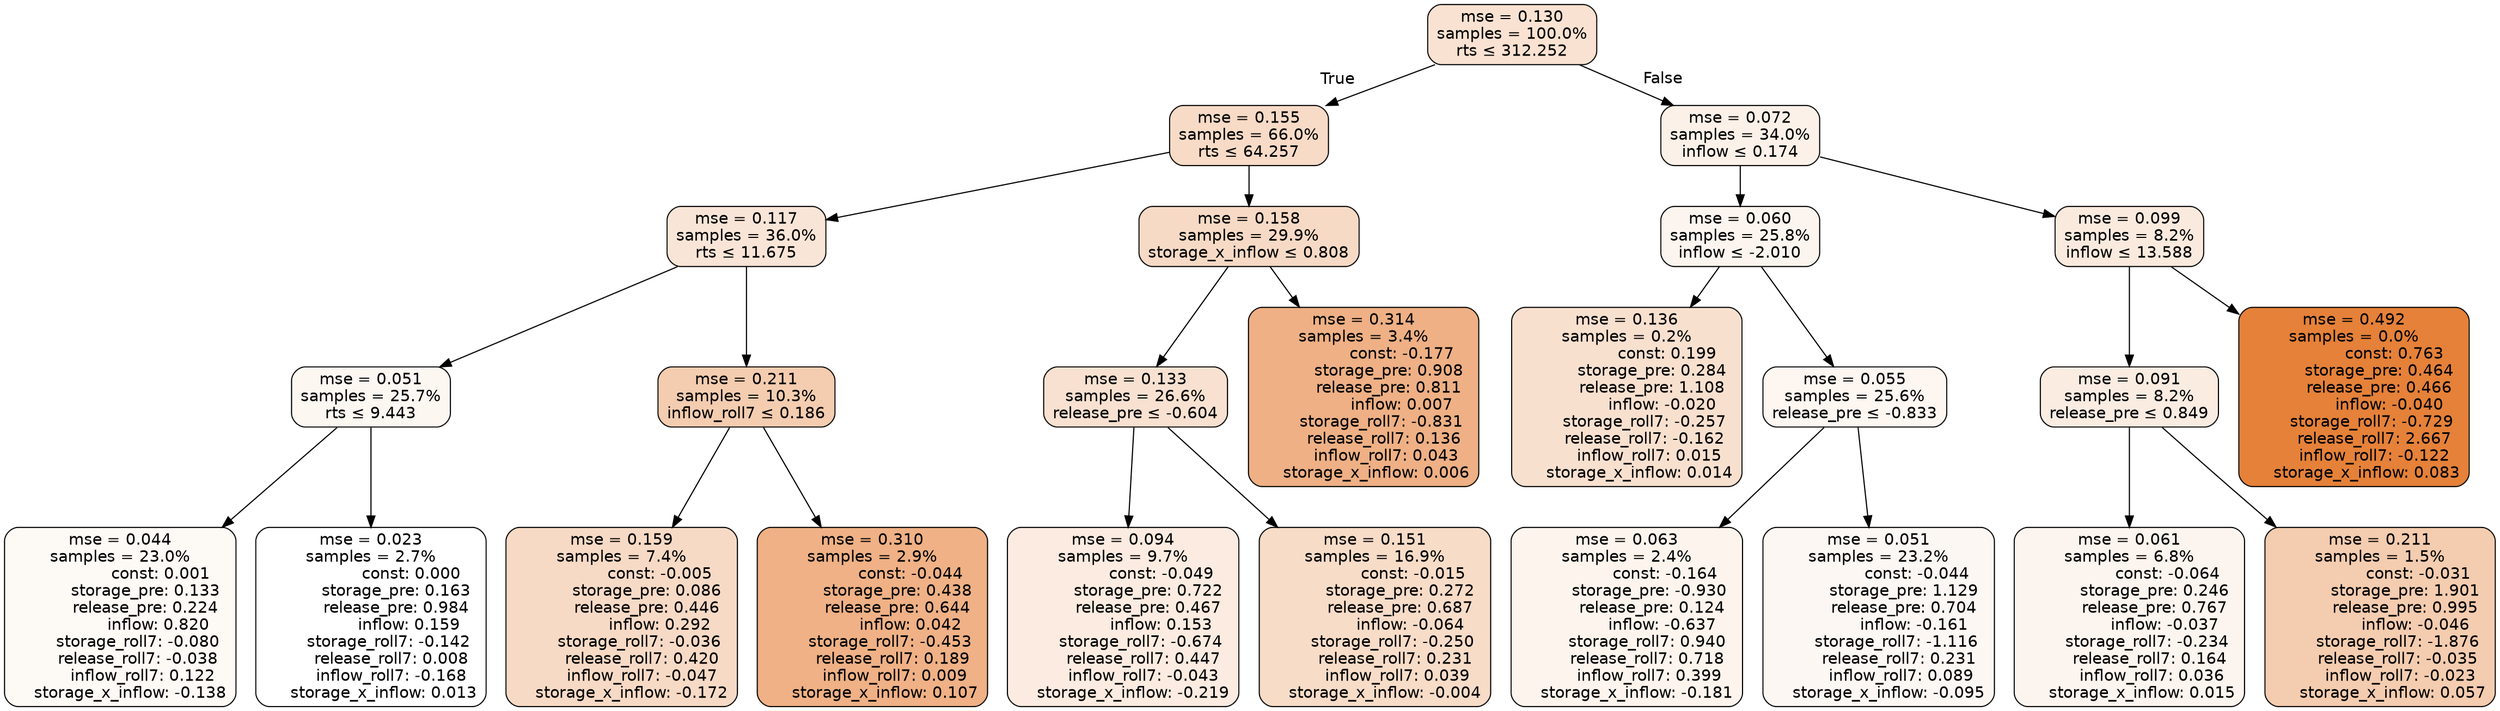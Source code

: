 digraph tree {
bgcolor="transparent"
node [shape=rectangle, style="filled, rounded", color="black", fontname=helvetica] ;
edge [fontname=helvetica] ;
	"0" [label="mse = 0.130
samples = 100.0%
rts &le; 312.252", fillcolor="#f9e2d1"]
	"1" [label="mse = 0.155
samples = 66.0%
rts &le; 64.257", fillcolor="#f7dbc7"]
	"2" [label="mse = 0.117
samples = 36.0%
rts &le; 11.675", fillcolor="#f9e5d7"]
	"3" [label="mse = 0.051
samples = 25.7%
rts &le; 9.443", fillcolor="#fdf7f2"]
	"4" [label="mse = 0.044
samples = 23.0%
                const: 0.001
          storage_pre: 0.133
          release_pre: 0.224
               inflow: 0.820
       storage_roll7: -0.080
       release_roll7: -0.038
         inflow_roll7: 0.122
    storage_x_inflow: -0.138", fillcolor="#fdf9f5"]
	"5" [label="mse = 0.023
samples = 2.7%
                const: 0.000
          storage_pre: 0.163
          release_pre: 0.984
               inflow: 0.159
       storage_roll7: -0.142
        release_roll7: 0.008
        inflow_roll7: -0.168
     storage_x_inflow: 0.013", fillcolor="#ffffff"]
	"6" [label="mse = 0.211
samples = 10.3%
inflow_roll7 &le; 0.186", fillcolor="#f4ccaf"]
	"7" [label="mse = 0.159
samples = 7.4%
               const: -0.005
          storage_pre: 0.086
          release_pre: 0.446
               inflow: 0.292
       storage_roll7: -0.036
        release_roll7: 0.420
        inflow_roll7: -0.047
    storage_x_inflow: -0.172", fillcolor="#f7dac5"]
	"8" [label="mse = 0.310
samples = 2.9%
               const: -0.044
          storage_pre: 0.438
          release_pre: 0.644
               inflow: 0.042
       storage_roll7: -0.453
        release_roll7: 0.189
         inflow_roll7: 0.009
     storage_x_inflow: 0.107", fillcolor="#efb185"]
	"9" [label="mse = 0.158
samples = 29.9%
storage_x_inflow &le; 0.808", fillcolor="#f7dac5"]
	"10" [label="mse = 0.133
samples = 26.6%
release_pre &le; -0.604", fillcolor="#f8e1d0"]
	"11" [label="mse = 0.094
samples = 9.7%
               const: -0.049
          storage_pre: 0.722
          release_pre: 0.467
               inflow: 0.153
       storage_roll7: -0.674
        release_roll7: 0.447
        inflow_roll7: -0.043
    storage_x_inflow: -0.219", fillcolor="#fbebe0"]
	"12" [label="mse = 0.151
samples = 16.9%
               const: -0.015
          storage_pre: 0.272
          release_pre: 0.687
              inflow: -0.064
       storage_roll7: -0.250
        release_roll7: 0.231
         inflow_roll7: 0.039
    storage_x_inflow: -0.004", fillcolor="#f7dcc8"]
	"13" [label="mse = 0.314
samples = 3.4%
               const: -0.177
          storage_pre: 0.908
          release_pre: 0.811
               inflow: 0.007
       storage_roll7: -0.831
        release_roll7: 0.136
         inflow_roll7: 0.043
     storage_x_inflow: 0.006", fillcolor="#eeb084"]
	"14" [label="mse = 0.072
samples = 34.0%
inflow &le; 0.174", fillcolor="#fcf1e9"]
	"15" [label="mse = 0.060
samples = 25.8%
inflow &le; -2.010", fillcolor="#fcf5ef"]
	"16" [label="mse = 0.136
samples = 0.2%
                const: 0.199
          storage_pre: 0.284
          release_pre: 1.108
              inflow: -0.020
       storage_roll7: -0.257
       release_roll7: -0.162
         inflow_roll7: 0.015
     storage_x_inflow: 0.014", fillcolor="#f8e0cf"]
	"17" [label="mse = 0.055
samples = 25.6%
release_pre &le; -0.833", fillcolor="#fdf6f1"]
	"18" [label="mse = 0.063
samples = 2.4%
               const: -0.164
         storage_pre: -0.930
          release_pre: 0.124
              inflow: -0.637
        storage_roll7: 0.940
        release_roll7: 0.718
         inflow_roll7: 0.399
    storage_x_inflow: -0.181", fillcolor="#fcf4ed"]
	"19" [label="mse = 0.051
samples = 23.2%
               const: -0.044
          storage_pre: 1.129
          release_pre: 0.704
              inflow: -0.161
       storage_roll7: -1.116
        release_roll7: 0.231
         inflow_roll7: 0.089
    storage_x_inflow: -0.095", fillcolor="#fdf7f3"]
	"20" [label="mse = 0.099
samples = 8.2%
inflow &le; 13.588", fillcolor="#faeade"]
	"21" [label="mse = 0.091
samples = 8.2%
release_pre &le; 0.849", fillcolor="#fbece2"]
	"22" [label="mse = 0.061
samples = 6.8%
               const: -0.064
          storage_pre: 0.246
          release_pre: 0.767
              inflow: -0.037
       storage_roll7: -0.234
        release_roll7: 0.164
         inflow_roll7: 0.036
     storage_x_inflow: 0.015", fillcolor="#fcf4ee"]
	"23" [label="mse = 0.211
samples = 1.5%
               const: -0.031
          storage_pre: 1.901
          release_pre: 0.995
              inflow: -0.046
       storage_roll7: -1.876
       release_roll7: -0.035
        inflow_roll7: -0.023
     storage_x_inflow: 0.057", fillcolor="#f4ccaf"]
	"24" [label="mse = 0.492
samples = 0.0%
                const: 0.763
          storage_pre: 0.464
          release_pre: 0.466
              inflow: -0.040
       storage_roll7: -0.729
        release_roll7: 2.667
        inflow_roll7: -0.122
     storage_x_inflow: 0.083", fillcolor="#e58139"]

	"0" -> "1" [labeldistance=2.5, labelangle=45, headlabel="True"]
	"1" -> "2"
	"2" -> "3"
	"3" -> "4"
	"3" -> "5"
	"2" -> "6"
	"6" -> "7"
	"6" -> "8"
	"1" -> "9"
	"9" -> "10"
	"10" -> "11"
	"10" -> "12"
	"9" -> "13"
	"0" -> "14" [labeldistance=2.5, labelangle=-45, headlabel="False"]
	"14" -> "15"
	"15" -> "16"
	"15" -> "17"
	"17" -> "18"
	"17" -> "19"
	"14" -> "20"
	"20" -> "21"
	"21" -> "22"
	"21" -> "23"
	"20" -> "24"
}